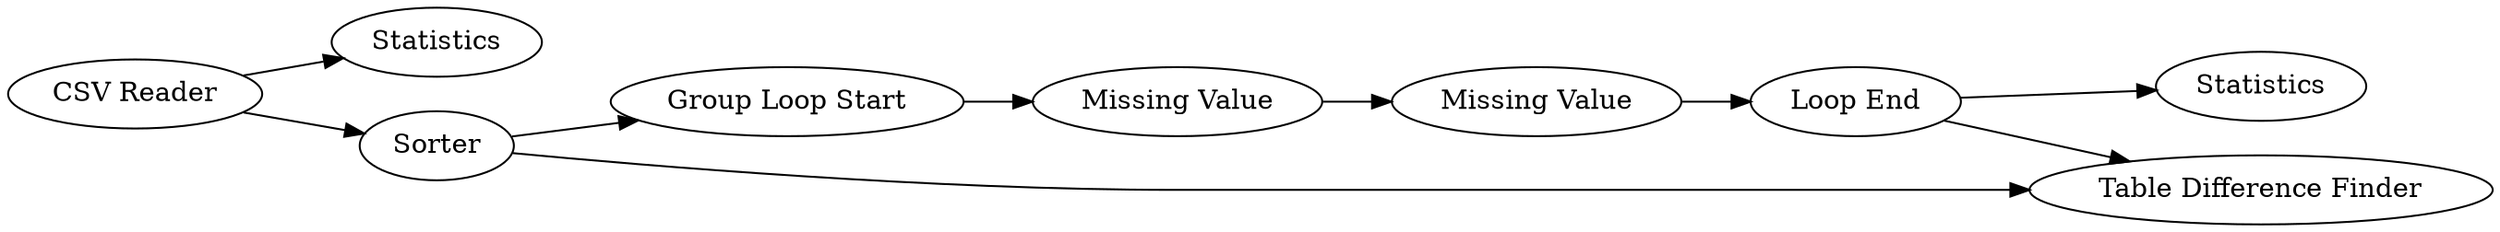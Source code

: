 digraph {
	2 [label="CSV Reader"]
	10 [label="Group Loop Start"]
	11 [label="Missing Value"]
	12 [label="Missing Value"]
	13 [label="Loop End"]
	14 [label=Statistics]
	15 [label=Statistics]
	16 [label="Table Difference Finder"]
	17 [label=Sorter]
	2 -> 17
	2 -> 15
	10 -> 11
	11 -> 12
	12 -> 13
	13 -> 14
	13 -> 16
	17 -> 16
	17 -> 10
	rankdir=LR
}
